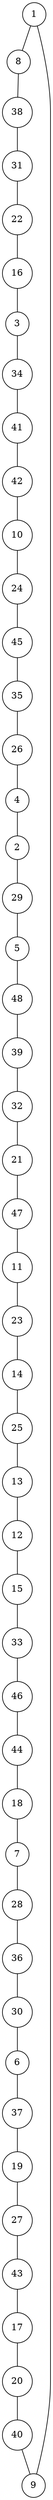 graph att48 {
	node [shape=circle fillcolor=white]
	1 [ pos = "4.337800,0.935970!"]
	2 [ pos = "1.438418,0.006442!"]
	3 [ pos = "3.562226,0.917289!"]
	4 [ pos = "0.258310,0.541742!"]
	5 [ pos = "1.985313,1.059005!"]
	6 [ pos = "4.900799,2.871683!"]
	7 [ pos = "4.878253,2.393713!"]
	8 [ pos = "4.679851,0.816800!"]
	9 [ pos = "4.443442,1.214249!"]
	10 [ pos = "0.716310,1.319892!"]
	11 [ pos = "3.522288,1.678691!"]
	12 [ pos = "3.857897,1.850683!"]
	13 [ pos = "3.031435,1.722494!"]
	14 [ pos = "2.970884,1.310873!"]
	15 [ pos = "4.088508,1.728292!"]
	16 [ pos = "3.933909,0.430946!"]
	17 [ pos = "4.902731,3.339346!"]
	18 [ pos = "4.806751,2.312548!"]
	19 [ pos = "4.980675,3.042386!"]
	20 [ pos = "3.800567,2.293868!"]
	21 [ pos = "2.887787,2.170188!"]
	22 [ pos = "3.930044,0.715022!"]
	23 [ pos = "3.349008,1.405566!"]
	24 [ pos = "1.051920,1.809456!"]
	25 [ pos = "2.774414,1.495749!"]
	26 [ pos = "0.434811,0.648029!"]
	27 [ pos = "4.866658,3.104226!"]
	28 [ pos = "4.857640,2.564416!"]
	29 [ pos = "2.046509,0.486988!"]
	30 [ pos = "4.735893,2.902602!"]
	31 [ pos = "4.860216,1.804303!"]
	32 [ pos = "2.090312,2.128962!"]
	33 [ pos = "4.139397,2.043932!"]
	34 [ pos = "2.968307,0.771708!"]
	35 [ pos = "0.014816,1.427467!"]
	36 [ pos = "4.668900,2.434295!"]
	37 [ pos = "5.000000,2.959933!"]
	38 [ pos = "4.761659,1.445504!"]
	39 [ pos = "2.244267,1.822340!"]
	40 [ pos = "4.039552,1.375290!"]
	41 [ pos = "3.211157,0.090183!"]
	42 [ pos = "1.234218,1.010693!"]
	43 [ pos = "4.689513,3.155759!"]
	44 [ pos = "4.837027,2.086447!"]
	45 [ pos = "0.006442,1.723783!"]
	46 [ pos = "4.384823,1.927982!"]
	47 [ pos = "3.339990,2.098686!"]
	48 [ pos = "1.947307,1.250966!"]

	1 -- 8
	2 -- 29
	3 -- 34
	4 -- 2
	5 -- 48
	6 -- 37
	7 -- 28
	8 -- 38
	9 -- 1
	10 -- 24
	11 -- 23
	12 -- 15
	13 -- 12
	14 -- 25
	15 -- 33
	16 -- 3
	17 -- 20
	18 -- 7
	19 -- 27
	20 -- 40
	21 -- 47
	22 -- 16
	23 -- 14
	24 -- 45
	25 -- 13
	26 -- 4
	27 -- 43
	28 -- 36
	29 -- 5
	30 -- 6
	31 -- 22
	32 -- 21
	33 -- 46
	34 -- 41
	35 -- 26
	36 -- 30
	37 -- 19
	38 -- 31
	39 -- 32
	40 -- 9
	41 -- 42
	42 -- 10
	43 -- 17
	44 -- 18
	45 -- 35
	46 -- 44
	47 -- 11
	48 -- 39
}